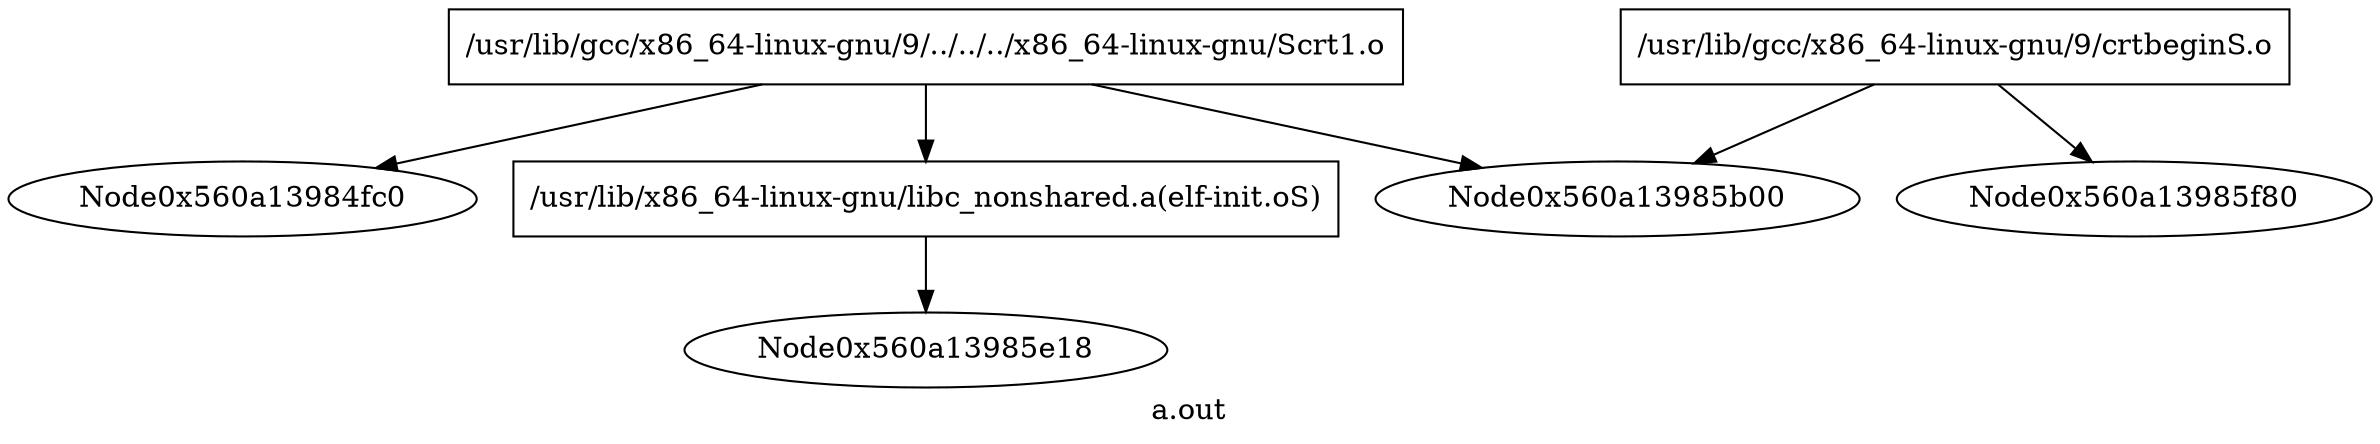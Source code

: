 digraph "a.out" {
	label="a.out";

	Node0x560a139857e8 [shape=record,label="{/usr/lib/gcc/x86_64-linux-gnu/9/../../../x86_64-linux-gnu/Scrt1.o}"];
	Node0x560a139857e8 -> Node0x560a13984fc0;
	Node0x560a139857e8 -> Node0x560a139852d8;
	Node0x560a139857e8 -> Node0x560a13985b00;
	Node0x560a13985c20 [shape=record,label="{/usr/lib/gcc/x86_64-linux-gnu/9/crtbeginS.o}"];
	Node0x560a13985c20 -> Node0x560a13985f80;
	Node0x560a13985c20 -> Node0x560a13985b00;
	Node0x560a139852d8 [shape=record,label="{/usr/lib/x86_64-linux-gnu/libc_nonshared.a(elf-init.oS)}"];
	Node0x560a139852d8 -> Node0x560a13985e18;
}
